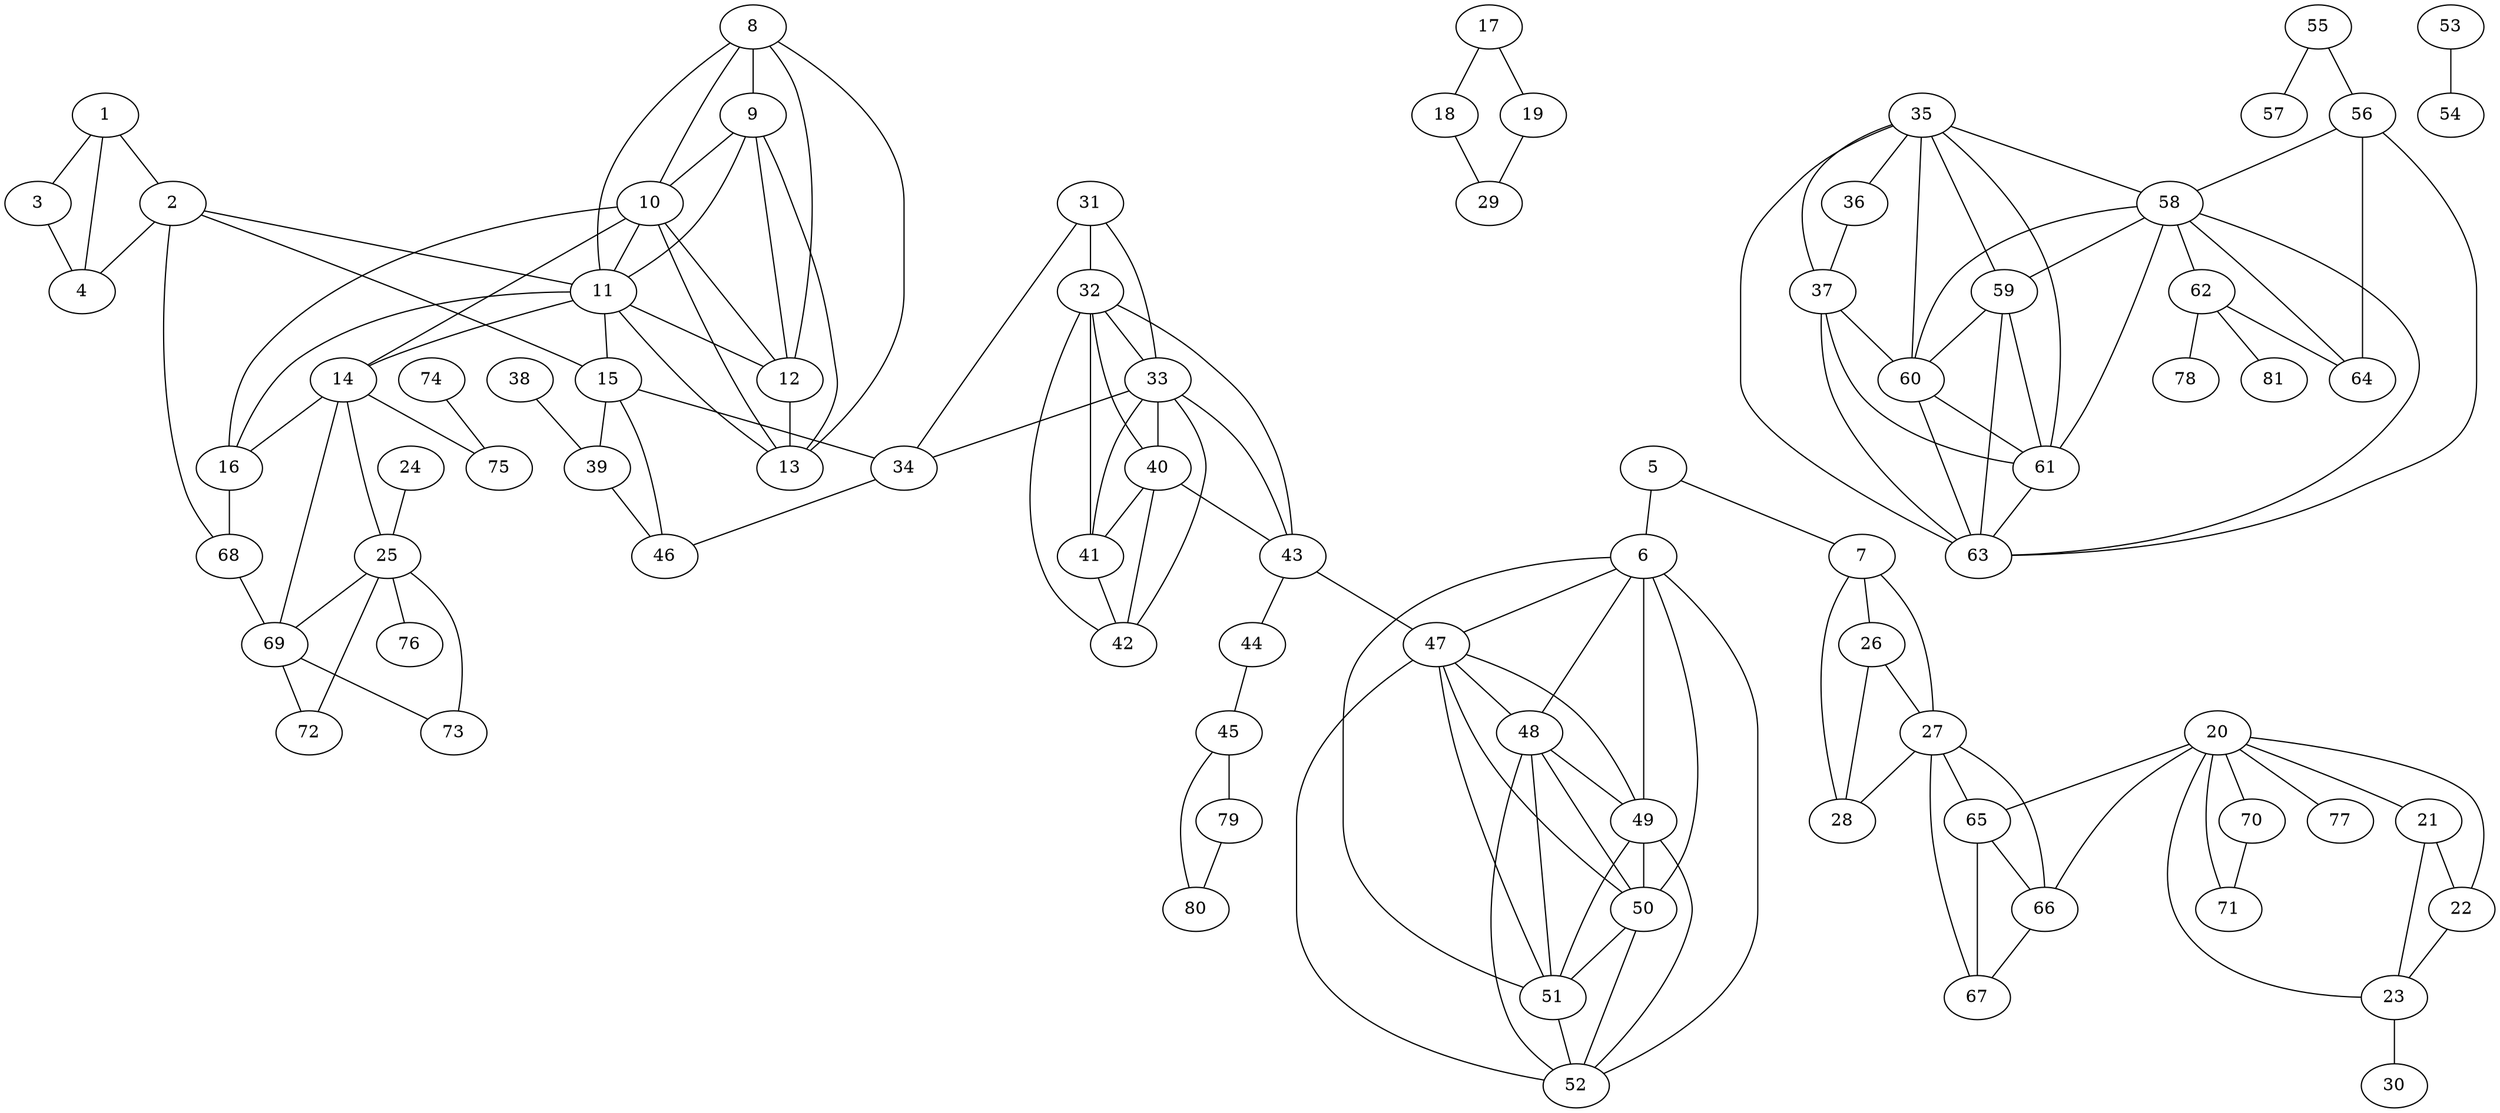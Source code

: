 graph {
1--2;
1--3;
1--4;
5--6;
5--7;
8--9;
8--10;
8--11;
8--12;
8--13;
9--11;
2--11;
11--13;
11--14;
11--15;
11--12;
10--11;
11--16;
17--18;
17--19;
20--21;
21--22;
21--23;
24--25;
26--27;
7--26;
26--28;
18--29;
19--29;
23--30;
31--32;
31--33;
31--34;
35--36;
36--37;
9--10;
10--13;
10--14;
10--12;
10--16;
38--39;
32--40;
40--41;
40--42;
40--43;
33--40;
44--45;
43--44;
34--46;
15--34;
33--34;
47--48;
43--47;
47--49;
47--50;
47--51;
47--52;
6--47;
53--54;
55--56;
55--57;
32--41;
41--42;
33--41;
6--48;
6--49;
6--50;
6--51;
6--52;
35--58;
58--59;
56--58;
58--60;
58--61;
58--62;
58--63;
58--64;
48--52;
49--52;
50--52;
51--52;
27--65;
20--65;
65--66;
65--67;
27--28;
7--28;
56--63;
56--64;
35--60;
59--60;
60--61;
37--60;
60--63;
9--13;
12--13;
48--49;
49--50;
49--51;
2--68;
16--68;
68--69;
35--37;
37--63;
37--61;
9--12;
20--70;
70--71;
48--51;
50--51;
14--69;
25--69;
69--72;
69--73;
59--63;
61--63;
35--63;
15--39;
39--46;
74--75;
14--75;
15--46;
35--59;
59--61;
25--72;
14--25;
25--76;
25--73;
14--16;
20--23;
22--23;
35--61;
3--4;
2--4;
20--66;
66--67;
27--66;
48--50;
20--71;
33--43;
32--33;
33--42;
20--77;
62--78;
45--79;
45--80;
2--15;
32--43;
7--27;
27--67;
20--22;
32--42;
62--81;
62--64;
79--80;
}
